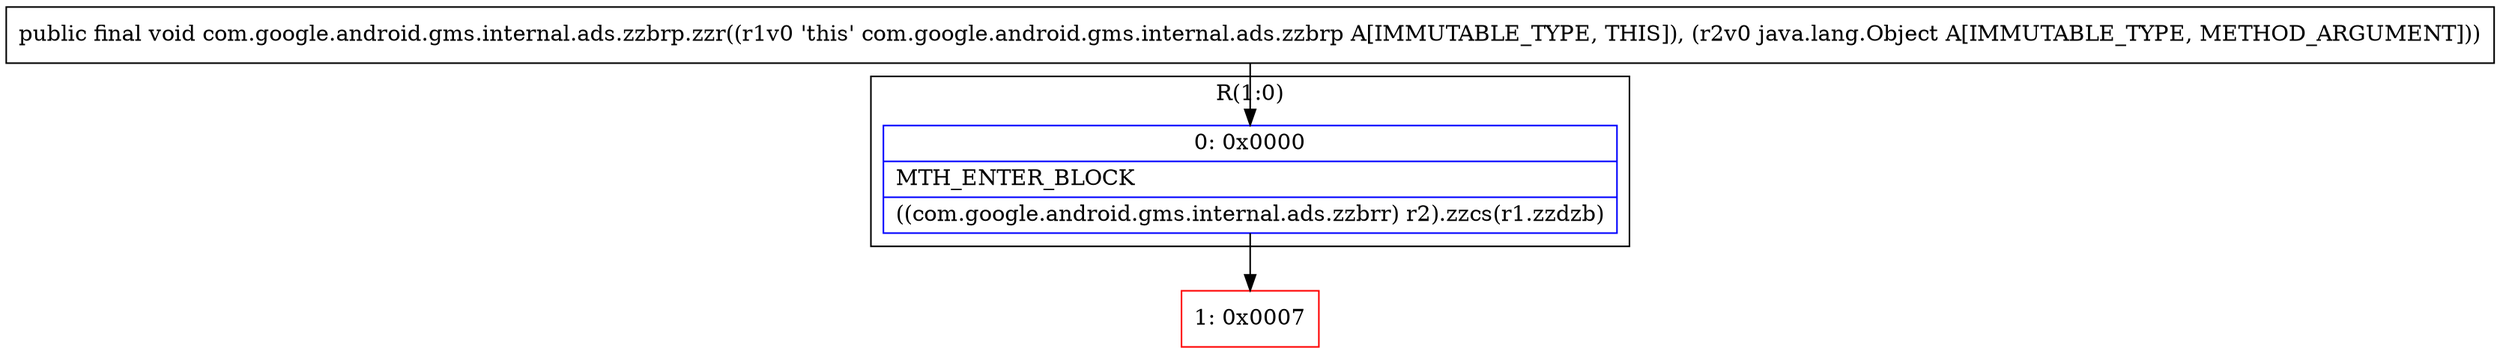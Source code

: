 digraph "CFG forcom.google.android.gms.internal.ads.zzbrp.zzr(Ljava\/lang\/Object;)V" {
subgraph cluster_Region_893384914 {
label = "R(1:0)";
node [shape=record,color=blue];
Node_0 [shape=record,label="{0\:\ 0x0000|MTH_ENTER_BLOCK\l|((com.google.android.gms.internal.ads.zzbrr) r2).zzcs(r1.zzdzb)\l}"];
}
Node_1 [shape=record,color=red,label="{1\:\ 0x0007}"];
MethodNode[shape=record,label="{public final void com.google.android.gms.internal.ads.zzbrp.zzr((r1v0 'this' com.google.android.gms.internal.ads.zzbrp A[IMMUTABLE_TYPE, THIS]), (r2v0 java.lang.Object A[IMMUTABLE_TYPE, METHOD_ARGUMENT])) }"];
MethodNode -> Node_0;
Node_0 -> Node_1;
}

